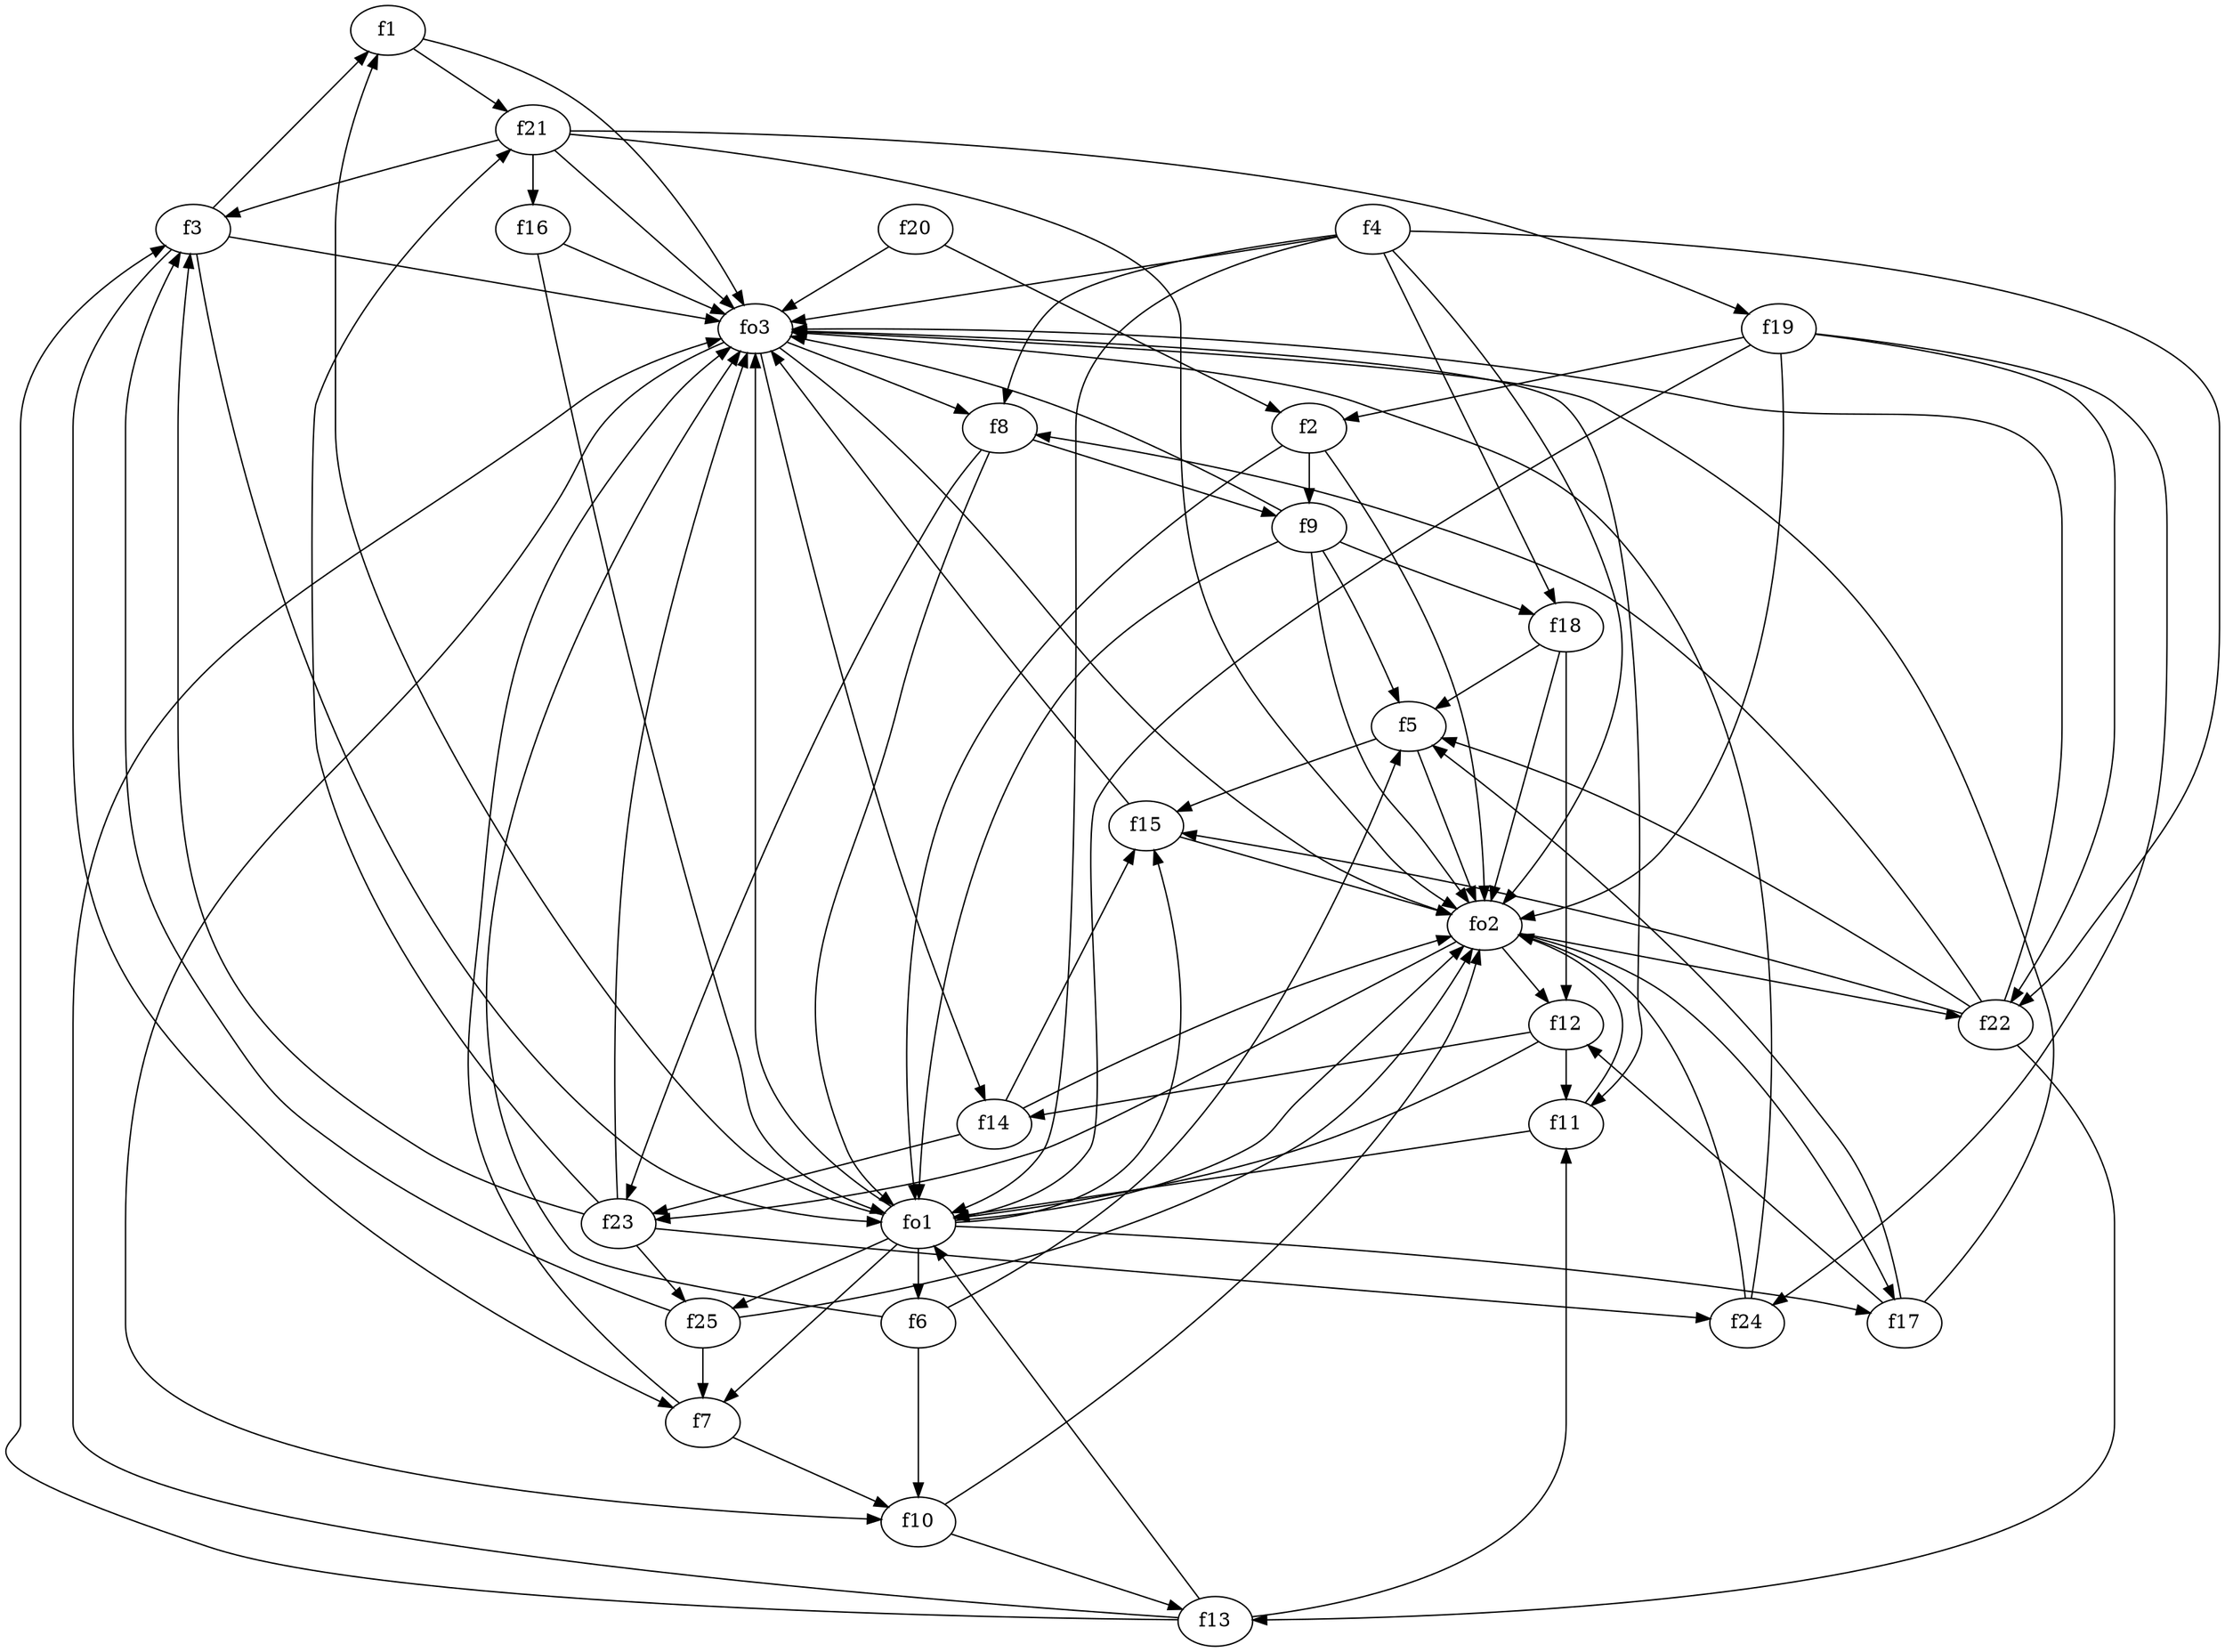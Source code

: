 strict digraph  {
f1;
f2;
f3;
f4;
f5;
f6;
f7;
f8;
f9;
f10;
f11;
f12;
f13;
f14;
f15;
f16;
f17;
f18;
f19;
f20;
f21;
f22;
f23;
f24;
f25;
fo1;
fo2;
fo3;
f1 -> fo3  [weight=2];
f1 -> f21  [weight=2];
f2 -> f9  [weight=2];
f2 -> fo2  [weight=2];
f2 -> fo1  [weight=2];
f3 -> fo1  [weight=2];
f3 -> fo3  [weight=2];
f3 -> f1  [weight=2];
f3 -> f7  [weight=2];
f4 -> f18  [weight=2];
f4 -> fo1  [weight=2];
f4 -> fo3  [weight=2];
f4 -> f8  [weight=2];
f4 -> fo2  [weight=2];
f4 -> f22  [weight=2];
f5 -> f15  [weight=2];
f5 -> fo2  [weight=2];
f6 -> fo3  [weight=2];
f6 -> f10  [weight=2];
f6 -> f5  [weight=2];
f7 -> fo3  [weight=2];
f7 -> f10  [weight=2];
f8 -> fo1  [weight=2];
f8 -> f9  [weight=2];
f8 -> f23  [weight=2];
f9 -> fo1  [weight=2];
f9 -> fo2  [weight=2];
f9 -> f5  [weight=2];
f9 -> f18  [weight=2];
f9 -> fo3  [weight=2];
f10 -> f13  [weight=2];
f10 -> fo2  [weight=2];
f11 -> fo1  [weight=2];
f11 -> fo2  [weight=2];
f12 -> f14  [weight=2];
f12 -> fo1  [weight=2];
f12 -> f11  [weight=2];
f13 -> fo1  [weight=2];
f13 -> f11  [weight=2];
f13 -> fo3  [weight=2];
f13 -> f3  [weight=2];
f14 -> f23  [weight=2];
f14 -> fo2  [weight=2];
f14 -> f15  [weight=2];
f15 -> fo3  [weight=2];
f15 -> fo2  [weight=2];
f16 -> fo3  [weight=2];
f16 -> fo1  [weight=2];
f17 -> f12  [weight=2];
f17 -> f5  [weight=2];
f17 -> fo3  [weight=2];
f18 -> f12  [weight=2];
f18 -> f5  [weight=2];
f18 -> fo2  [weight=2];
f19 -> f24  [weight=2];
f19 -> f22  [weight=2];
f19 -> fo1  [weight=2];
f19 -> f2  [weight=2];
f19 -> fo2  [weight=2];
f20 -> fo3  [weight=2];
f20 -> f2  [weight=2];
f21 -> f3  [weight=2];
f21 -> fo3  [weight=2];
f21 -> f19  [weight=2];
f21 -> fo2  [weight=2];
f21 -> f16  [weight=2];
f22 -> fo3  [weight=2];
f22 -> f8  [weight=2];
f22 -> f15  [weight=2];
f22 -> f5  [weight=2];
f22 -> f13  [weight=2];
f23 -> fo3  [weight=2];
f23 -> f21  [weight=2];
f23 -> f24  [weight=2];
f23 -> f3  [weight=2];
f23 -> f25  [weight=2];
f24 -> fo3  [weight=2];
f24 -> fo2  [weight=2];
f25 -> f3  [weight=2];
f25 -> fo2  [weight=2];
f25 -> f7  [weight=2];
fo1 -> fo3  [weight=2];
fo1 -> f25  [weight=2];
fo1 -> f15  [weight=2];
fo1 -> fo2  [weight=2];
fo1 -> f17  [weight=2];
fo1 -> f6  [weight=2];
fo1 -> f1  [weight=2];
fo1 -> f7  [weight=2];
fo2 -> f12  [weight=2];
fo2 -> f17  [weight=2];
fo2 -> f22  [weight=2];
fo2 -> f23  [weight=2];
fo3 -> fo2  [weight=2];
fo3 -> f8  [weight=2];
fo3 -> f11  [weight=2];
fo3 -> f10  [weight=2];
fo3 -> f14  [weight=2];
}
